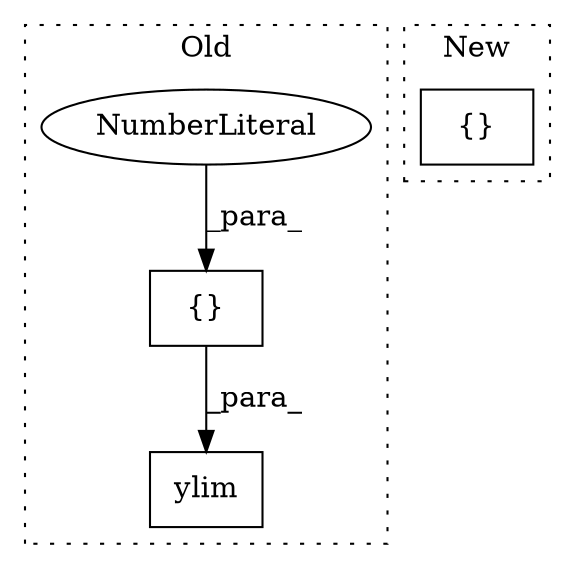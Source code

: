 digraph G {
subgraph cluster0 {
1 [label="ylim" a="32" s="2162,2201" l="5,1" shape="box"];
3 [label="{}" a="4" s="2193,2200" l="1,1" shape="box"];
4 [label="NumberLiteral" a="34" s="2199" l="1" shape="ellipse"];
label = "Old";
style="dotted";
}
subgraph cluster1 {
2 [label="{}" a="4" s="1558,1571" l="1,1" shape="box"];
label = "New";
style="dotted";
}
3 -> 1 [label="_para_"];
4 -> 3 [label="_para_"];
}